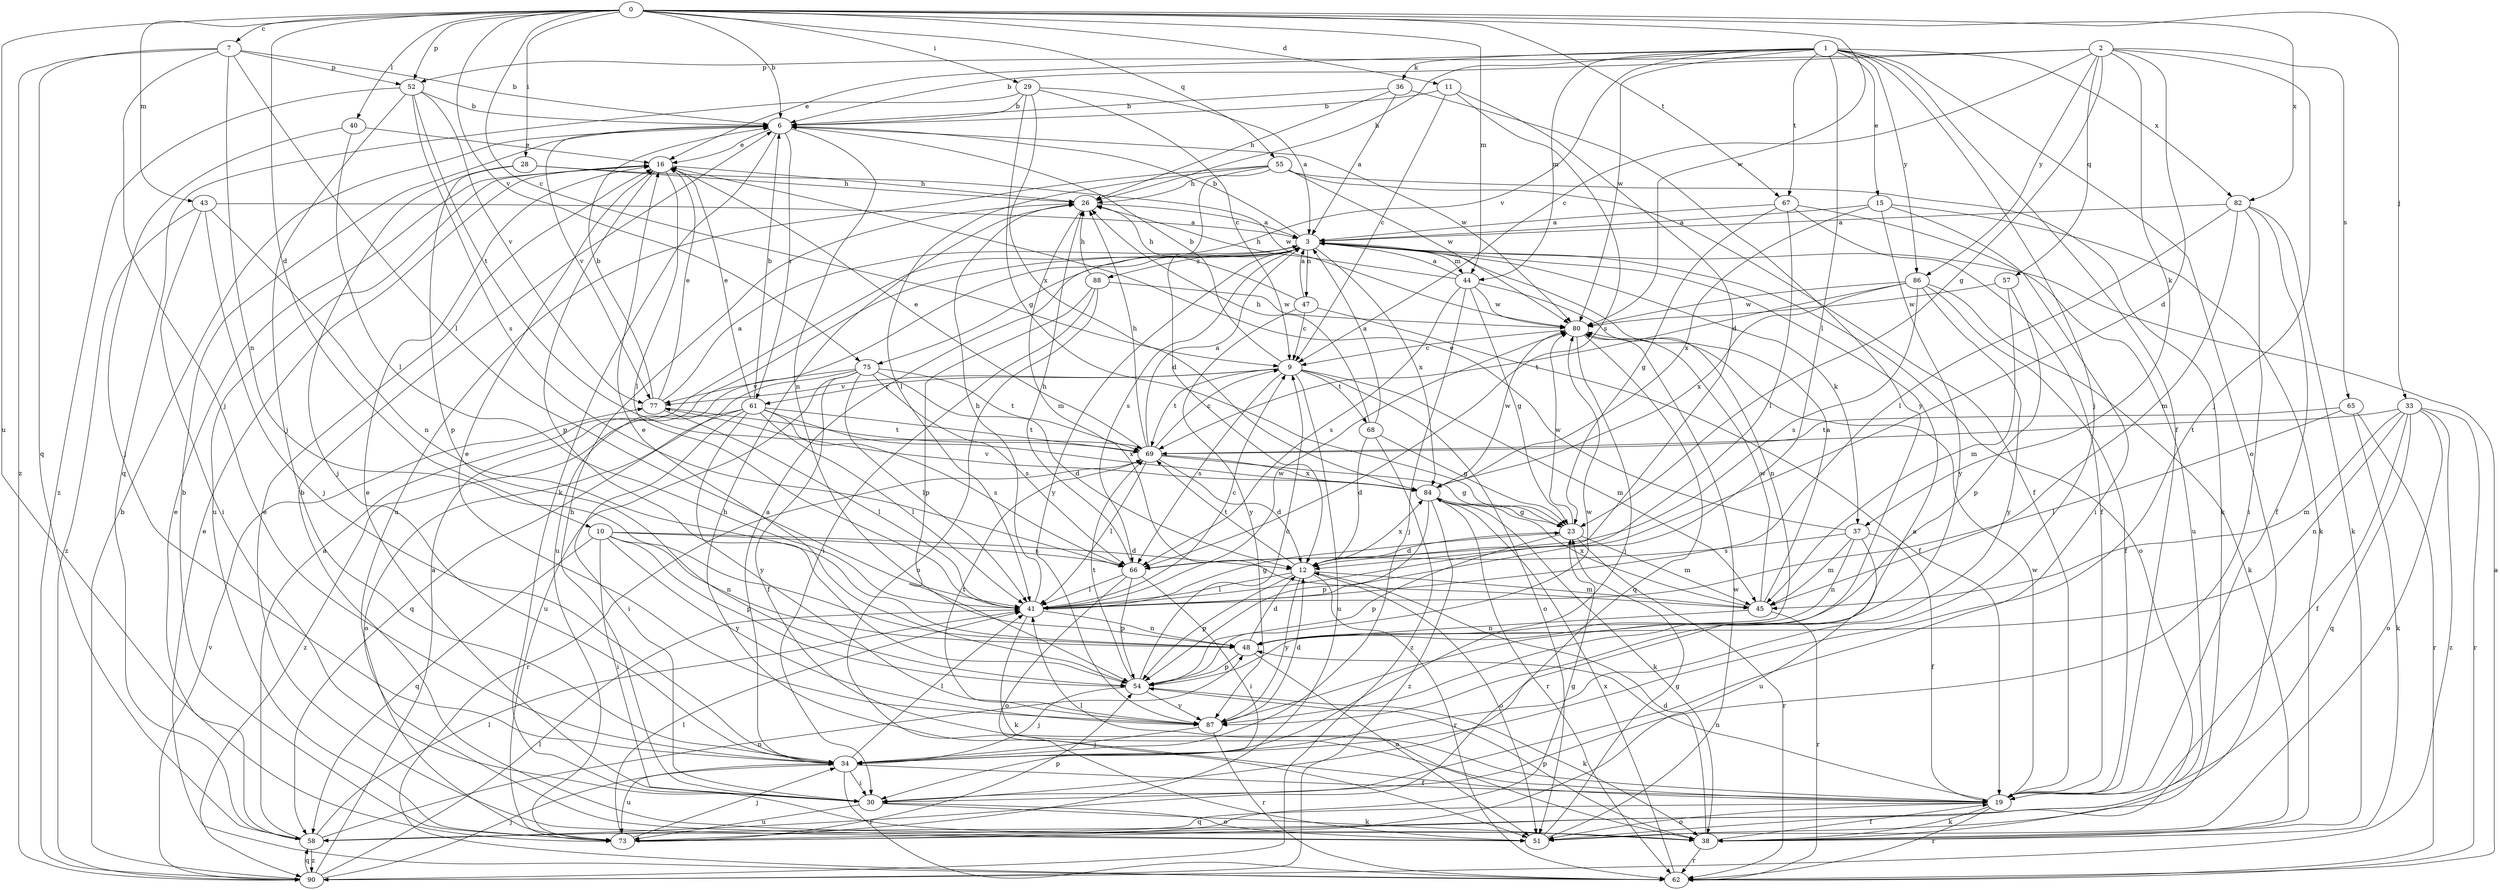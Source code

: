 strict digraph  {
0;
1;
2;
3;
6;
7;
9;
10;
11;
12;
15;
16;
19;
23;
26;
28;
29;
30;
33;
34;
36;
37;
38;
40;
41;
43;
44;
45;
47;
48;
51;
52;
54;
55;
57;
58;
61;
62;
65;
66;
67;
68;
69;
73;
75;
77;
80;
82;
84;
86;
87;
88;
90;
0 -> 6  [label=b];
0 -> 7  [label=c];
0 -> 9  [label=c];
0 -> 10  [label=d];
0 -> 11  [label=d];
0 -> 28  [label=i];
0 -> 29  [label=i];
0 -> 33  [label=j];
0 -> 40  [label=l];
0 -> 43  [label=m];
0 -> 44  [label=m];
0 -> 52  [label=p];
0 -> 55  [label=q];
0 -> 67  [label=t];
0 -> 73  [label=u];
0 -> 75  [label=v];
0 -> 80  [label=w];
0 -> 82  [label=x];
1 -> 15  [label=e];
1 -> 16  [label=e];
1 -> 19  [label=f];
1 -> 26  [label=h];
1 -> 34  [label=j];
1 -> 36  [label=k];
1 -> 41  [label=l];
1 -> 44  [label=m];
1 -> 51  [label=o];
1 -> 67  [label=t];
1 -> 75  [label=v];
1 -> 80  [label=w];
1 -> 82  [label=x];
1 -> 86  [label=y];
2 -> 6  [label=b];
2 -> 9  [label=c];
2 -> 12  [label=d];
2 -> 23  [label=g];
2 -> 34  [label=j];
2 -> 37  [label=k];
2 -> 52  [label=p];
2 -> 57  [label=q];
2 -> 65  [label=s];
2 -> 86  [label=y];
3 -> 6  [label=b];
3 -> 37  [label=k];
3 -> 44  [label=m];
3 -> 47  [label=n];
3 -> 51  [label=o];
3 -> 66  [label=s];
3 -> 73  [label=u];
3 -> 84  [label=x];
3 -> 87  [label=y];
3 -> 88  [label=z];
6 -> 16  [label=e];
6 -> 38  [label=k];
6 -> 48  [label=n];
6 -> 61  [label=r];
6 -> 77  [label=v];
6 -> 80  [label=w];
7 -> 6  [label=b];
7 -> 34  [label=j];
7 -> 41  [label=l];
7 -> 48  [label=n];
7 -> 52  [label=p];
7 -> 58  [label=q];
7 -> 90  [label=z];
9 -> 6  [label=b];
9 -> 45  [label=m];
9 -> 51  [label=o];
9 -> 61  [label=r];
9 -> 66  [label=s];
9 -> 68  [label=t];
9 -> 69  [label=t];
9 -> 73  [label=u];
9 -> 77  [label=v];
10 -> 12  [label=d];
10 -> 30  [label=i];
10 -> 48  [label=n];
10 -> 54  [label=p];
10 -> 58  [label=q];
10 -> 66  [label=s];
10 -> 87  [label=y];
11 -> 6  [label=b];
11 -> 9  [label=c];
11 -> 12  [label=d];
11 -> 66  [label=s];
12 -> 41  [label=l];
12 -> 45  [label=m];
12 -> 51  [label=o];
12 -> 54  [label=p];
12 -> 62  [label=r];
12 -> 69  [label=t];
12 -> 84  [label=x];
12 -> 87  [label=y];
15 -> 3  [label=a];
15 -> 30  [label=i];
15 -> 38  [label=k];
15 -> 84  [label=x];
15 -> 87  [label=y];
16 -> 26  [label=h];
16 -> 41  [label=l];
16 -> 54  [label=p];
16 -> 73  [label=u];
19 -> 26  [label=h];
19 -> 38  [label=k];
19 -> 41  [label=l];
19 -> 48  [label=n];
19 -> 51  [label=o];
19 -> 58  [label=q];
19 -> 62  [label=r];
19 -> 80  [label=w];
23 -> 12  [label=d];
23 -> 45  [label=m];
23 -> 54  [label=p];
23 -> 62  [label=r];
23 -> 80  [label=w];
26 -> 3  [label=a];
26 -> 45  [label=m];
28 -> 26  [label=h];
28 -> 34  [label=j];
28 -> 54  [label=p];
28 -> 80  [label=w];
29 -> 3  [label=a];
29 -> 6  [label=b];
29 -> 9  [label=c];
29 -> 23  [label=g];
29 -> 58  [label=q];
29 -> 84  [label=x];
30 -> 3  [label=a];
30 -> 16  [label=e];
30 -> 26  [label=h];
30 -> 38  [label=k];
30 -> 51  [label=o];
30 -> 73  [label=u];
33 -> 19  [label=f];
33 -> 45  [label=m];
33 -> 48  [label=n];
33 -> 51  [label=o];
33 -> 58  [label=q];
33 -> 62  [label=r];
33 -> 69  [label=t];
33 -> 90  [label=z];
34 -> 3  [label=a];
34 -> 19  [label=f];
34 -> 30  [label=i];
34 -> 41  [label=l];
34 -> 62  [label=r];
34 -> 73  [label=u];
36 -> 3  [label=a];
36 -> 6  [label=b];
36 -> 26  [label=h];
36 -> 87  [label=y];
37 -> 16  [label=e];
37 -> 19  [label=f];
37 -> 45  [label=m];
37 -> 48  [label=n];
37 -> 66  [label=s];
37 -> 73  [label=u];
38 -> 6  [label=b];
38 -> 12  [label=d];
38 -> 19  [label=f];
38 -> 54  [label=p];
38 -> 62  [label=r];
40 -> 16  [label=e];
40 -> 34  [label=j];
40 -> 41  [label=l];
41 -> 9  [label=c];
41 -> 23  [label=g];
41 -> 26  [label=h];
41 -> 38  [label=k];
41 -> 48  [label=n];
41 -> 80  [label=w];
43 -> 3  [label=a];
43 -> 30  [label=i];
43 -> 34  [label=j];
43 -> 48  [label=n];
43 -> 90  [label=z];
44 -> 3  [label=a];
44 -> 23  [label=g];
44 -> 26  [label=h];
44 -> 34  [label=j];
44 -> 48  [label=n];
44 -> 66  [label=s];
44 -> 80  [label=w];
45 -> 3  [label=a];
45 -> 48  [label=n];
45 -> 62  [label=r];
45 -> 80  [label=w];
45 -> 84  [label=x];
47 -> 3  [label=a];
47 -> 9  [label=c];
47 -> 19  [label=f];
47 -> 26  [label=h];
47 -> 87  [label=y];
48 -> 12  [label=d];
48 -> 51  [label=o];
48 -> 54  [label=p];
51 -> 16  [label=e];
51 -> 23  [label=g];
51 -> 80  [label=w];
52 -> 6  [label=b];
52 -> 34  [label=j];
52 -> 66  [label=s];
52 -> 69  [label=t];
52 -> 77  [label=v];
52 -> 90  [label=z];
54 -> 9  [label=c];
54 -> 16  [label=e];
54 -> 34  [label=j];
54 -> 38  [label=k];
54 -> 69  [label=t];
54 -> 80  [label=w];
54 -> 87  [label=y];
55 -> 12  [label=d];
55 -> 19  [label=f];
55 -> 26  [label=h];
55 -> 38  [label=k];
55 -> 41  [label=l];
55 -> 73  [label=u];
55 -> 80  [label=w];
57 -> 45  [label=m];
57 -> 54  [label=p];
57 -> 80  [label=w];
58 -> 3  [label=a];
58 -> 16  [label=e];
58 -> 41  [label=l];
58 -> 48  [label=n];
58 -> 90  [label=z];
61 -> 6  [label=b];
61 -> 16  [label=e];
61 -> 30  [label=i];
61 -> 41  [label=l];
61 -> 51  [label=o];
61 -> 66  [label=s];
61 -> 69  [label=t];
61 -> 84  [label=x];
61 -> 87  [label=y];
61 -> 90  [label=z];
62 -> 3  [label=a];
62 -> 16  [label=e];
62 -> 84  [label=x];
65 -> 38  [label=k];
65 -> 41  [label=l];
65 -> 62  [label=r];
65 -> 69  [label=t];
66 -> 26  [label=h];
66 -> 30  [label=i];
66 -> 41  [label=l];
66 -> 51  [label=o];
66 -> 54  [label=p];
67 -> 3  [label=a];
67 -> 19  [label=f];
67 -> 23  [label=g];
67 -> 41  [label=l];
67 -> 73  [label=u];
68 -> 3  [label=a];
68 -> 12  [label=d];
68 -> 23  [label=g];
68 -> 26  [label=h];
68 -> 90  [label=z];
69 -> 3  [label=a];
69 -> 9  [label=c];
69 -> 12  [label=d];
69 -> 16  [label=e];
69 -> 23  [label=g];
69 -> 26  [label=h];
69 -> 41  [label=l];
69 -> 62  [label=r];
69 -> 84  [label=x];
73 -> 6  [label=b];
73 -> 23  [label=g];
73 -> 34  [label=j];
73 -> 41  [label=l];
73 -> 54  [label=p];
75 -> 12  [label=d];
75 -> 19  [label=f];
75 -> 41  [label=l];
75 -> 58  [label=q];
75 -> 66  [label=s];
75 -> 69  [label=t];
75 -> 73  [label=u];
75 -> 77  [label=v];
77 -> 3  [label=a];
77 -> 6  [label=b];
77 -> 16  [label=e];
77 -> 41  [label=l];
77 -> 69  [label=t];
80 -> 9  [label=c];
80 -> 34  [label=j];
80 -> 58  [label=q];
82 -> 3  [label=a];
82 -> 19  [label=f];
82 -> 30  [label=i];
82 -> 38  [label=k];
82 -> 41  [label=l];
82 -> 45  [label=m];
84 -> 23  [label=g];
84 -> 38  [label=k];
84 -> 54  [label=p];
84 -> 62  [label=r];
84 -> 77  [label=v];
84 -> 80  [label=w];
84 -> 90  [label=z];
86 -> 19  [label=f];
86 -> 38  [label=k];
86 -> 66  [label=s];
86 -> 69  [label=t];
86 -> 80  [label=w];
86 -> 84  [label=x];
86 -> 87  [label=y];
87 -> 12  [label=d];
87 -> 16  [label=e];
87 -> 34  [label=j];
87 -> 62  [label=r];
87 -> 69  [label=t];
88 -> 26  [label=h];
88 -> 30  [label=i];
88 -> 51  [label=o];
88 -> 54  [label=p];
88 -> 80  [label=w];
90 -> 3  [label=a];
90 -> 6  [label=b];
90 -> 34  [label=j];
90 -> 41  [label=l];
90 -> 58  [label=q];
90 -> 77  [label=v];
}
